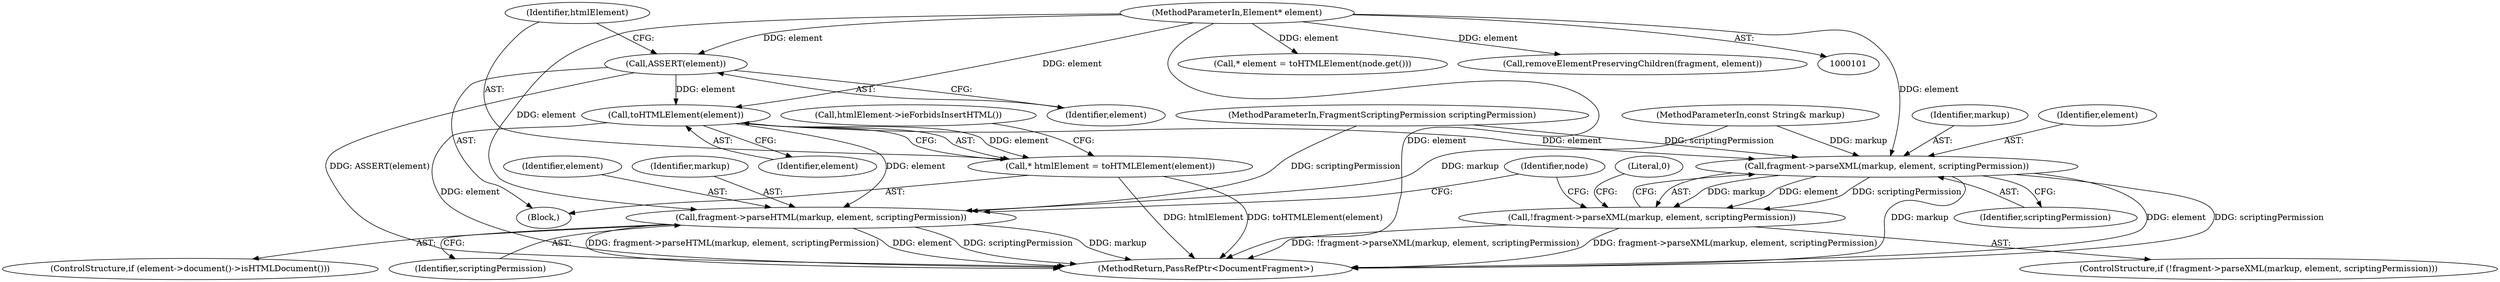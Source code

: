 digraph "1_Chrome_73edae623529f04c668268de49d00324b96166a2_0@pointer" {
"1000111" [label="(Call,toHTMLElement(element))"];
"1000106" [label="(Call,ASSERT(element))"];
"1000103" [label="(MethodParameterIn,Element* element)"];
"1000109" [label="(Call,* htmlElement = toHTMLElement(element))"];
"1000143" [label="(Call,fragment->parseHTML(markup, element, scriptingPermission))"];
"1000150" [label="(Call,fragment->parseXML(markup, element, scriptingPermission))"];
"1000149" [label="(Call,!fragment->parseXML(markup, element, scriptingPermission))"];
"1000145" [label="(Identifier,element)"];
"1000149" [label="(Call,!fragment->parseXML(markup, element, scriptingPermission))"];
"1000146" [label="(Identifier,scriptingPermission)"];
"1000181" [label="(Call,* element = toHTMLElement(node.get()))"];
"1000111" [label="(Call,toHTMLElement(element))"];
"1000148" [label="(ControlStructure,if (!fragment->parseXML(markup, element, scriptingPermission)))"];
"1000144" [label="(Identifier,markup)"];
"1000155" [label="(Literal,0)"];
"1000153" [label="(Identifier,scriptingPermission)"];
"1000150" [label="(Call,fragment->parseXML(markup, element, scriptingPermission))"];
"1000112" [label="(Identifier,element)"];
"1000107" [label="(Identifier,element)"];
"1000151" [label="(Identifier,markup)"];
"1000105" [label="(Block,)"];
"1000160" [label="(Identifier,node)"];
"1000194" [label="(Call,removeElementPreservingChildren(fragment, element))"];
"1000106" [label="(Call,ASSERT(element))"];
"1000114" [label="(Call,htmlElement->ieForbidsInsertHTML())"];
"1000199" [label="(MethodReturn,PassRefPtr<DocumentFragment>)"];
"1000143" [label="(Call,fragment->parseHTML(markup, element, scriptingPermission))"];
"1000103" [label="(MethodParameterIn,Element* element)"];
"1000109" [label="(Call,* htmlElement = toHTMLElement(element))"];
"1000141" [label="(ControlStructure,if (element->document()->isHTMLDocument()))"];
"1000104" [label="(MethodParameterIn,FragmentScriptingPermission scriptingPermission)"];
"1000102" [label="(MethodParameterIn,const String& markup)"];
"1000152" [label="(Identifier,element)"];
"1000110" [label="(Identifier,htmlElement)"];
"1000111" -> "1000109"  [label="AST: "];
"1000111" -> "1000112"  [label="CFG: "];
"1000112" -> "1000111"  [label="AST: "];
"1000109" -> "1000111"  [label="CFG: "];
"1000111" -> "1000199"  [label="DDG: element"];
"1000111" -> "1000109"  [label="DDG: element"];
"1000106" -> "1000111"  [label="DDG: element"];
"1000103" -> "1000111"  [label="DDG: element"];
"1000111" -> "1000143"  [label="DDG: element"];
"1000111" -> "1000150"  [label="DDG: element"];
"1000106" -> "1000105"  [label="AST: "];
"1000106" -> "1000107"  [label="CFG: "];
"1000107" -> "1000106"  [label="AST: "];
"1000110" -> "1000106"  [label="CFG: "];
"1000106" -> "1000199"  [label="DDG: ASSERT(element)"];
"1000103" -> "1000106"  [label="DDG: element"];
"1000103" -> "1000101"  [label="AST: "];
"1000103" -> "1000199"  [label="DDG: element"];
"1000103" -> "1000143"  [label="DDG: element"];
"1000103" -> "1000150"  [label="DDG: element"];
"1000103" -> "1000181"  [label="DDG: element"];
"1000103" -> "1000194"  [label="DDG: element"];
"1000109" -> "1000105"  [label="AST: "];
"1000110" -> "1000109"  [label="AST: "];
"1000114" -> "1000109"  [label="CFG: "];
"1000109" -> "1000199"  [label="DDG: htmlElement"];
"1000109" -> "1000199"  [label="DDG: toHTMLElement(element)"];
"1000143" -> "1000141"  [label="AST: "];
"1000143" -> "1000146"  [label="CFG: "];
"1000144" -> "1000143"  [label="AST: "];
"1000145" -> "1000143"  [label="AST: "];
"1000146" -> "1000143"  [label="AST: "];
"1000160" -> "1000143"  [label="CFG: "];
"1000143" -> "1000199"  [label="DDG: markup"];
"1000143" -> "1000199"  [label="DDG: fragment->parseHTML(markup, element, scriptingPermission)"];
"1000143" -> "1000199"  [label="DDG: element"];
"1000143" -> "1000199"  [label="DDG: scriptingPermission"];
"1000102" -> "1000143"  [label="DDG: markup"];
"1000104" -> "1000143"  [label="DDG: scriptingPermission"];
"1000150" -> "1000149"  [label="AST: "];
"1000150" -> "1000153"  [label="CFG: "];
"1000151" -> "1000150"  [label="AST: "];
"1000152" -> "1000150"  [label="AST: "];
"1000153" -> "1000150"  [label="AST: "];
"1000149" -> "1000150"  [label="CFG: "];
"1000150" -> "1000199"  [label="DDG: markup"];
"1000150" -> "1000199"  [label="DDG: element"];
"1000150" -> "1000199"  [label="DDG: scriptingPermission"];
"1000150" -> "1000149"  [label="DDG: markup"];
"1000150" -> "1000149"  [label="DDG: element"];
"1000150" -> "1000149"  [label="DDG: scriptingPermission"];
"1000102" -> "1000150"  [label="DDG: markup"];
"1000104" -> "1000150"  [label="DDG: scriptingPermission"];
"1000149" -> "1000148"  [label="AST: "];
"1000155" -> "1000149"  [label="CFG: "];
"1000160" -> "1000149"  [label="CFG: "];
"1000149" -> "1000199"  [label="DDG: !fragment->parseXML(markup, element, scriptingPermission)"];
"1000149" -> "1000199"  [label="DDG: fragment->parseXML(markup, element, scriptingPermission)"];
}
